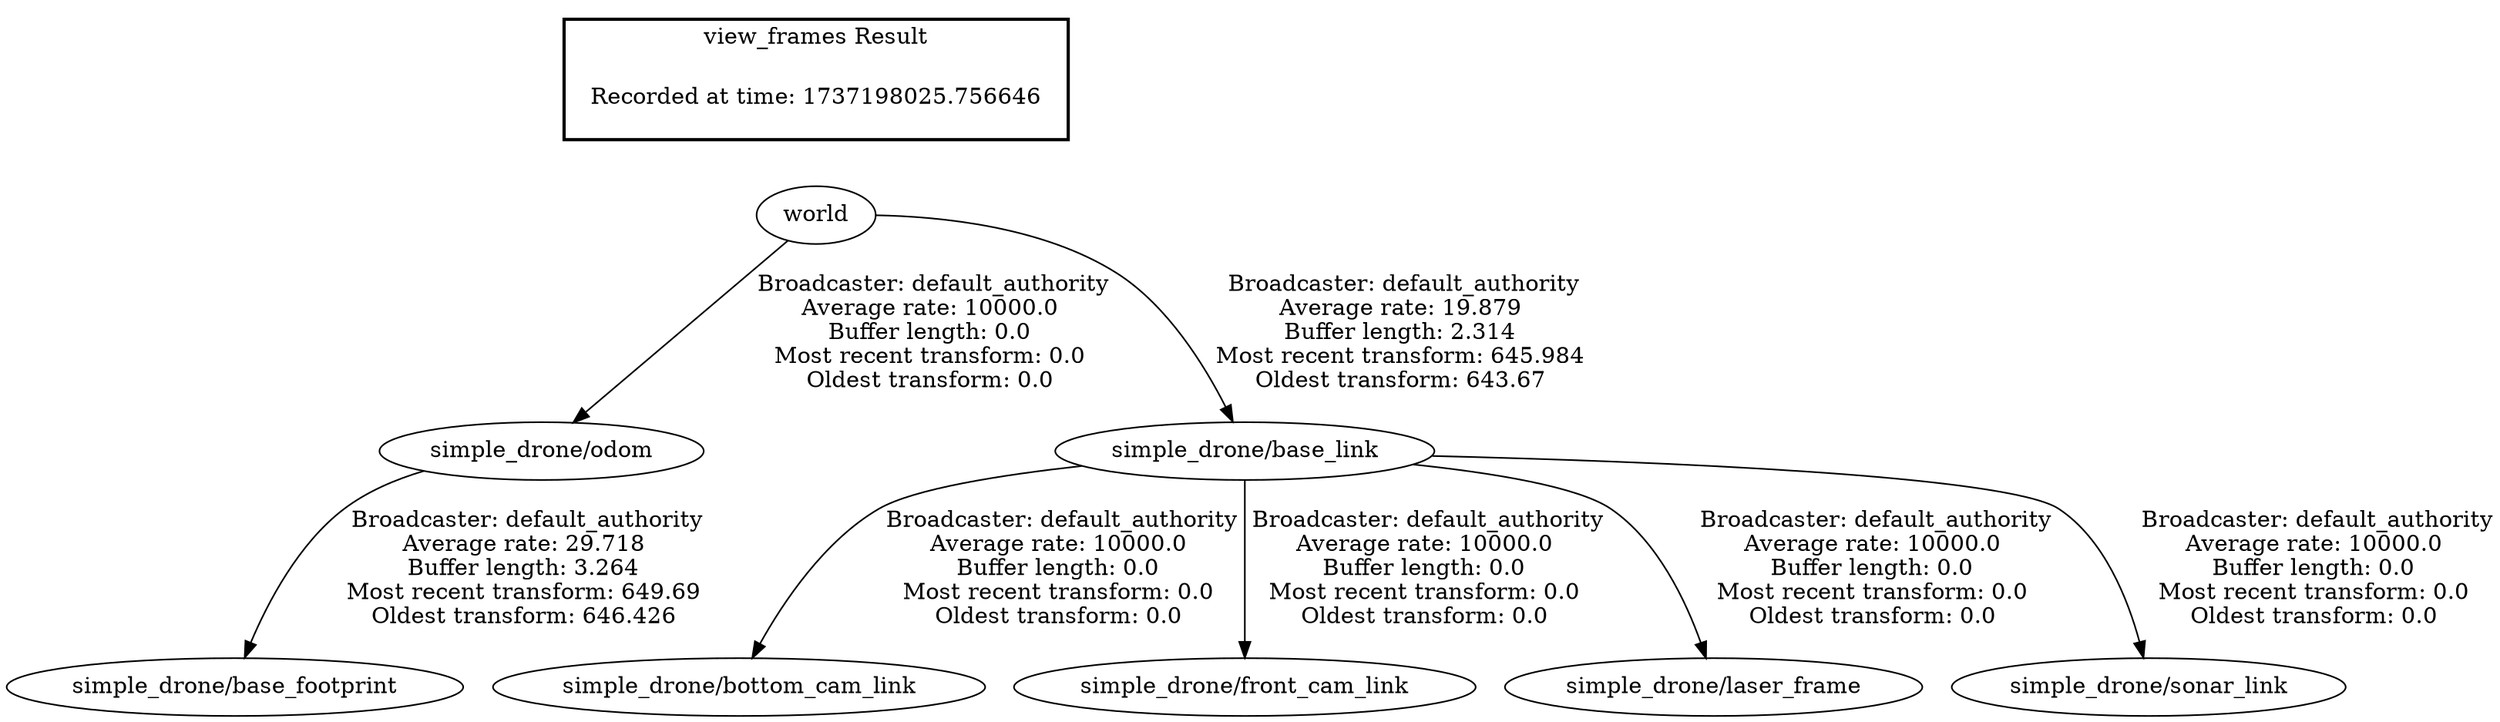 digraph G {
"simple_drone/odom" -> "simple_drone/base_footprint"[label=" Broadcaster: default_authority\nAverage rate: 29.718\nBuffer length: 3.264\nMost recent transform: 649.69\nOldest transform: 646.426\n"];
"world" -> "simple_drone/odom"[label=" Broadcaster: default_authority\nAverage rate: 10000.0\nBuffer length: 0.0\nMost recent transform: 0.0\nOldest transform: 0.0\n"];
"world" -> "simple_drone/base_link"[label=" Broadcaster: default_authority\nAverage rate: 19.879\nBuffer length: 2.314\nMost recent transform: 645.984\nOldest transform: 643.67\n"];
"simple_drone/base_link" -> "simple_drone/bottom_cam_link"[label=" Broadcaster: default_authority\nAverage rate: 10000.0\nBuffer length: 0.0\nMost recent transform: 0.0\nOldest transform: 0.0\n"];
"simple_drone/base_link" -> "simple_drone/front_cam_link"[label=" Broadcaster: default_authority\nAverage rate: 10000.0\nBuffer length: 0.0\nMost recent transform: 0.0\nOldest transform: 0.0\n"];
"simple_drone/base_link" -> "simple_drone/laser_frame"[label=" Broadcaster: default_authority\nAverage rate: 10000.0\nBuffer length: 0.0\nMost recent transform: 0.0\nOldest transform: 0.0\n"];
"simple_drone/base_link" -> "simple_drone/sonar_link"[label=" Broadcaster: default_authority\nAverage rate: 10000.0\nBuffer length: 0.0\nMost recent transform: 0.0\nOldest transform: 0.0\n"];
edge [style=invis];
 subgraph cluster_legend { style=bold; color=black; label ="view_frames Result";
"Recorded at time: 1737198025.756646"[ shape=plaintext ] ;
}->"world";
}